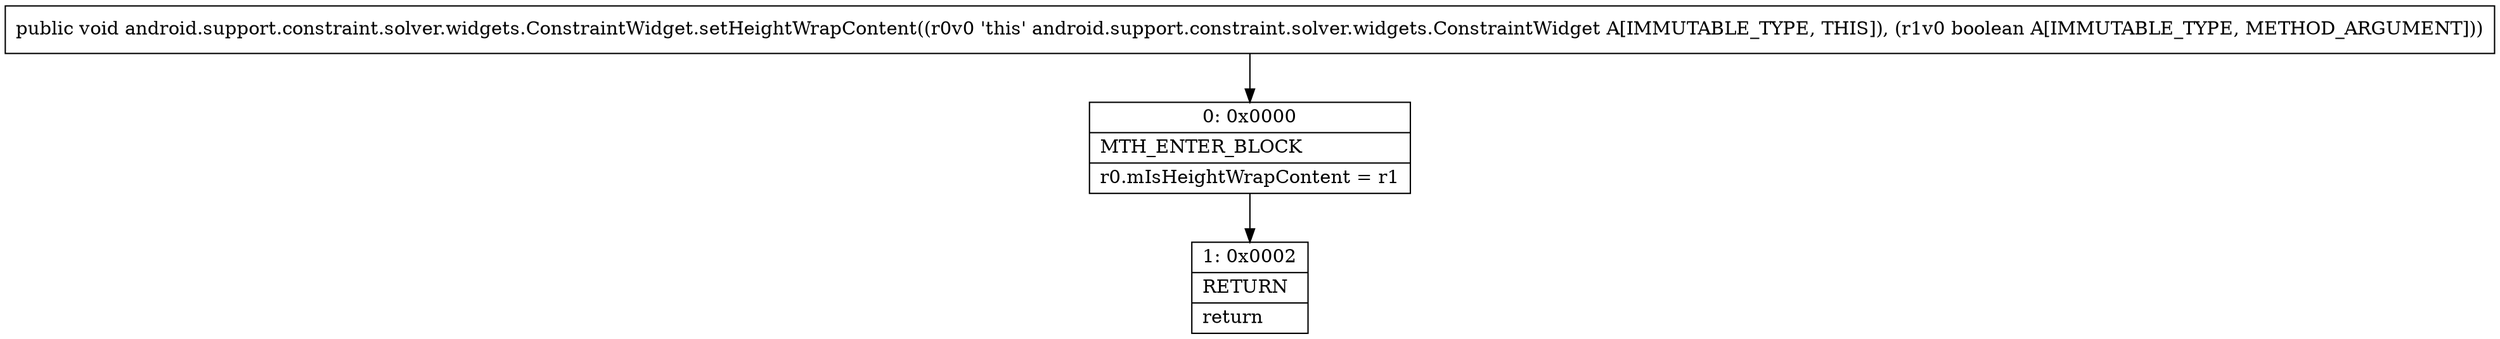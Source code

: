 digraph "CFG forandroid.support.constraint.solver.widgets.ConstraintWidget.setHeightWrapContent(Z)V" {
Node_0 [shape=record,label="{0\:\ 0x0000|MTH_ENTER_BLOCK\l|r0.mIsHeightWrapContent = r1\l}"];
Node_1 [shape=record,label="{1\:\ 0x0002|RETURN\l|return\l}"];
MethodNode[shape=record,label="{public void android.support.constraint.solver.widgets.ConstraintWidget.setHeightWrapContent((r0v0 'this' android.support.constraint.solver.widgets.ConstraintWidget A[IMMUTABLE_TYPE, THIS]), (r1v0 boolean A[IMMUTABLE_TYPE, METHOD_ARGUMENT])) }"];
MethodNode -> Node_0;
Node_0 -> Node_1;
}

